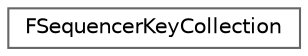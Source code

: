 digraph "Graphical Class Hierarchy"
{
 // INTERACTIVE_SVG=YES
 // LATEX_PDF_SIZE
  bgcolor="transparent";
  edge [fontname=Helvetica,fontsize=10,labelfontname=Helvetica,labelfontsize=10];
  node [fontname=Helvetica,fontsize=10,shape=box,height=0.2,width=0.4];
  rankdir="LR";
  Node0 [id="Node000000",label="FSequencerKeyCollection",height=0.2,width=0.4,color="grey40", fillcolor="white", style="filled",URL="$d1/d72/classFSequencerKeyCollection.html",tooltip="A collection of keys gathered recursively from a particular node or nodes."];
}
